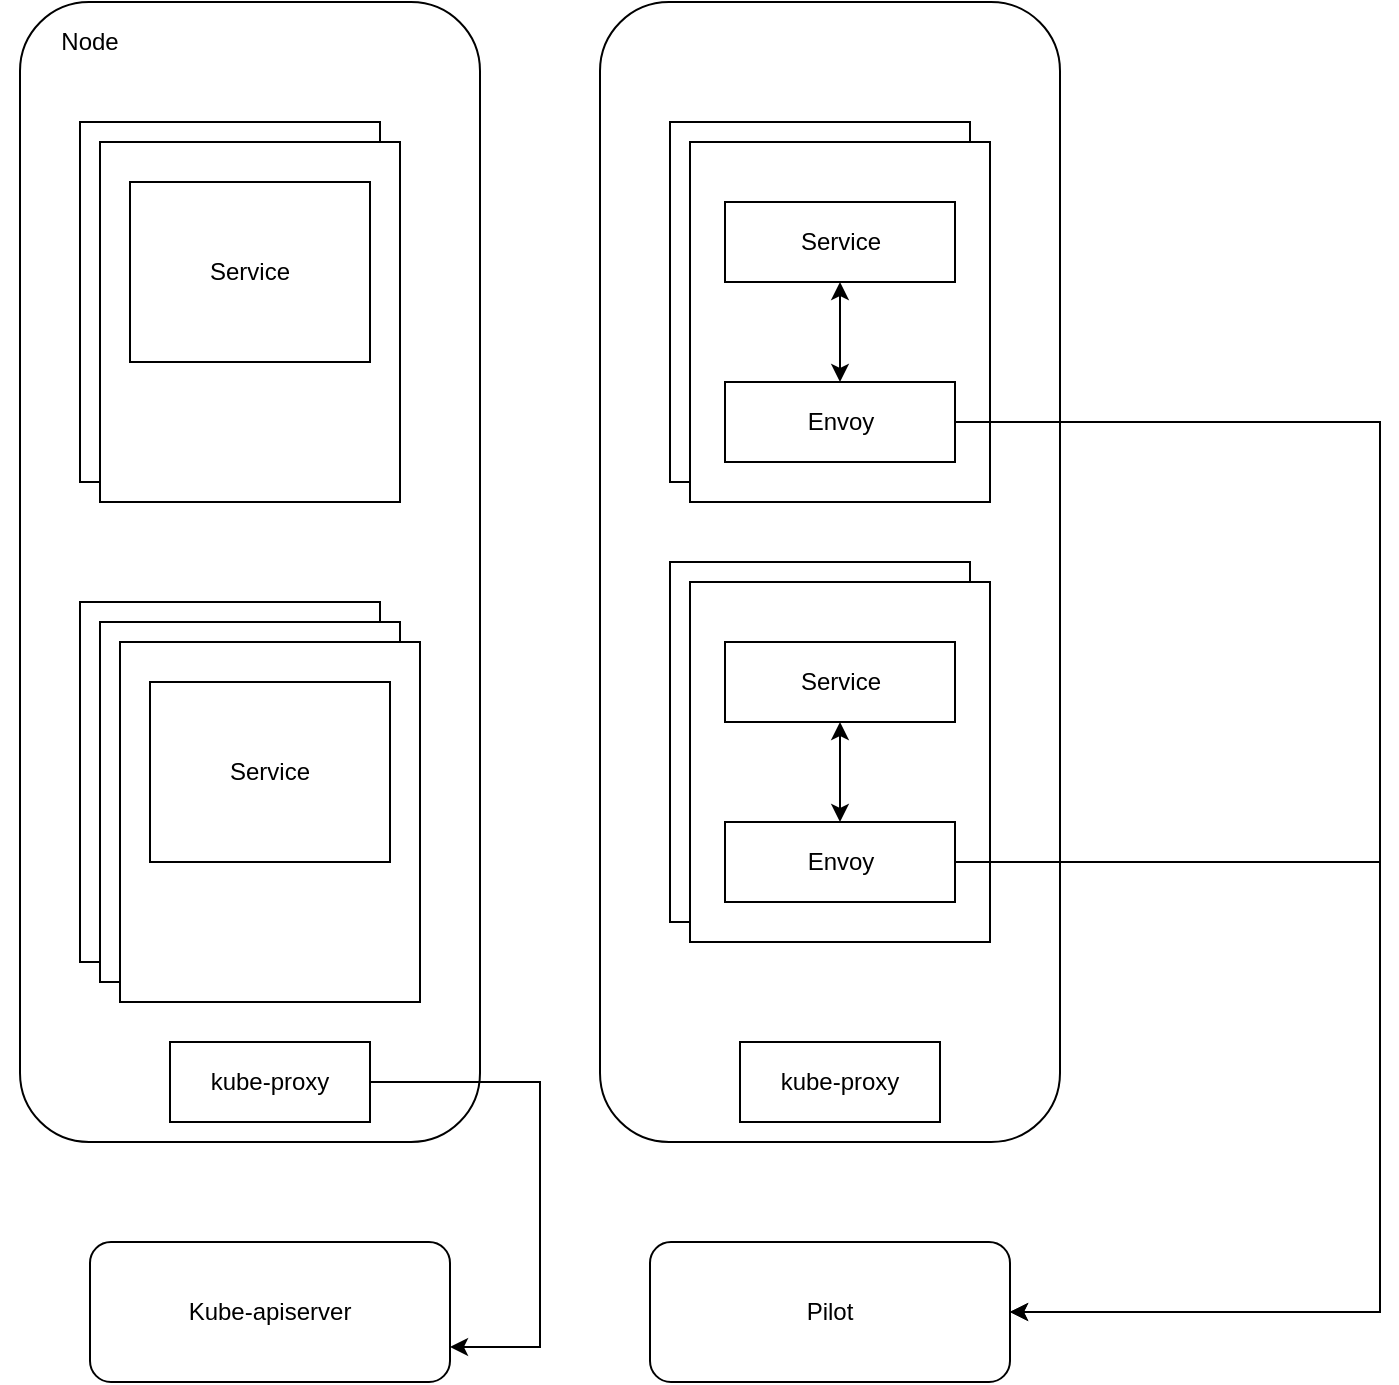 <mxfile version="12.6.5" type="device"><diagram id="1-4oK-Z-D9mWHJM16VNe" name="Page-1"><mxGraphModel dx="1024" dy="592" grid="1" gridSize="10" guides="1" tooltips="1" connect="1" arrows="1" fold="1" page="1" pageScale="1" pageWidth="2339" pageHeight="3300" math="0" shadow="0"><root><mxCell id="0"/><mxCell id="1" parent="0"/><mxCell id="z0kjjOLMRU0qJTThvKn9-1" value="" style="rounded=1;whiteSpace=wrap;html=1;" vertex="1" parent="1"><mxGeometry x="80" y="10" width="230" height="570" as="geometry"/></mxCell><mxCell id="z0kjjOLMRU0qJTThvKn9-2" value="Node" style="text;html=1;strokeColor=none;fillColor=none;align=center;verticalAlign=middle;whiteSpace=wrap;rounded=0;" vertex="1" parent="1"><mxGeometry x="70" y="20" width="90" height="20" as="geometry"/></mxCell><mxCell id="z0kjjOLMRU0qJTThvKn9-3" value="" style="rounded=0;whiteSpace=wrap;html=1;" vertex="1" parent="1"><mxGeometry x="110" y="70" width="150" height="180" as="geometry"/></mxCell><mxCell id="z0kjjOLMRU0qJTThvKn9-4" value="" style="rounded=0;whiteSpace=wrap;html=1;" vertex="1" parent="1"><mxGeometry x="120" y="80" width="150" height="180" as="geometry"/></mxCell><mxCell id="z0kjjOLMRU0qJTThvKn9-5" value="Service" style="rounded=0;whiteSpace=wrap;html=1;" vertex="1" parent="1"><mxGeometry x="135" y="100" width="120" height="90" as="geometry"/></mxCell><mxCell id="z0kjjOLMRU0qJTThvKn9-7" value="" style="rounded=0;whiteSpace=wrap;html=1;" vertex="1" parent="1"><mxGeometry x="110" y="310" width="150" height="180" as="geometry"/></mxCell><mxCell id="z0kjjOLMRU0qJTThvKn9-8" value="" style="rounded=0;whiteSpace=wrap;html=1;" vertex="1" parent="1"><mxGeometry x="120" y="320" width="150" height="180" as="geometry"/></mxCell><mxCell id="z0kjjOLMRU0qJTThvKn9-9" value="" style="rounded=0;whiteSpace=wrap;html=1;" vertex="1" parent="1"><mxGeometry x="130" y="330" width="150" height="180" as="geometry"/></mxCell><mxCell id="z0kjjOLMRU0qJTThvKn9-10" value="Service" style="rounded=0;whiteSpace=wrap;html=1;" vertex="1" parent="1"><mxGeometry x="145" y="350" width="120" height="90" as="geometry"/></mxCell><mxCell id="z0kjjOLMRU0qJTThvKn9-32" style="edgeStyle=orthogonalEdgeStyle;rounded=0;orthogonalLoop=1;jettySize=auto;html=1;entryX=1;entryY=0.75;entryDx=0;entryDy=0;startArrow=none;startFill=0;endArrow=classic;endFill=1;" edge="1" parent="1" source="z0kjjOLMRU0qJTThvKn9-13" target="z0kjjOLMRU0qJTThvKn9-29"><mxGeometry relative="1" as="geometry"><Array as="points"><mxPoint x="340" y="550"/><mxPoint x="340" y="683"/></Array></mxGeometry></mxCell><mxCell id="z0kjjOLMRU0qJTThvKn9-13" value="kube-proxy" style="rounded=0;whiteSpace=wrap;html=1;" vertex="1" parent="1"><mxGeometry x="155" y="530" width="100" height="40" as="geometry"/></mxCell><mxCell id="z0kjjOLMRU0qJTThvKn9-14" value="" style="rounded=1;whiteSpace=wrap;html=1;" vertex="1" parent="1"><mxGeometry x="370" y="10" width="230" height="570" as="geometry"/></mxCell><mxCell id="z0kjjOLMRU0qJTThvKn9-15" value="" style="rounded=0;whiteSpace=wrap;html=1;" vertex="1" parent="1"><mxGeometry x="405" y="70" width="150" height="180" as="geometry"/></mxCell><mxCell id="z0kjjOLMRU0qJTThvKn9-16" value="" style="rounded=0;whiteSpace=wrap;html=1;" vertex="1" parent="1"><mxGeometry x="415" y="80" width="150" height="180" as="geometry"/></mxCell><mxCell id="z0kjjOLMRU0qJTThvKn9-19" style="edgeStyle=orthogonalEdgeStyle;rounded=0;orthogonalLoop=1;jettySize=auto;html=1;startArrow=classic;startFill=1;" edge="1" parent="1" source="z0kjjOLMRU0qJTThvKn9-17" target="z0kjjOLMRU0qJTThvKn9-18"><mxGeometry relative="1" as="geometry"/></mxCell><mxCell id="z0kjjOLMRU0qJTThvKn9-17" value="Service" style="rounded=0;whiteSpace=wrap;html=1;" vertex="1" parent="1"><mxGeometry x="432.5" y="110" width="115" height="40" as="geometry"/></mxCell><mxCell id="z0kjjOLMRU0qJTThvKn9-30" style="edgeStyle=orthogonalEdgeStyle;rounded=0;orthogonalLoop=1;jettySize=auto;html=1;entryX=1;entryY=0.5;entryDx=0;entryDy=0;startArrow=none;startFill=0;endArrow=classic;endFill=1;" edge="1" parent="1" source="z0kjjOLMRU0qJTThvKn9-18" target="z0kjjOLMRU0qJTThvKn9-26"><mxGeometry relative="1" as="geometry"><Array as="points"><mxPoint x="760" y="220"/><mxPoint x="760" y="665"/></Array></mxGeometry></mxCell><mxCell id="z0kjjOLMRU0qJTThvKn9-18" value="Envoy" style="rounded=0;whiteSpace=wrap;html=1;" vertex="1" parent="1"><mxGeometry x="432.5" y="200" width="115" height="40" as="geometry"/></mxCell><mxCell id="z0kjjOLMRU0qJTThvKn9-20" value="" style="rounded=0;whiteSpace=wrap;html=1;" vertex="1" parent="1"><mxGeometry x="405" y="290" width="150" height="180" as="geometry"/></mxCell><mxCell id="z0kjjOLMRU0qJTThvKn9-21" value="" style="rounded=0;whiteSpace=wrap;html=1;" vertex="1" parent="1"><mxGeometry x="415" y="300" width="150" height="180" as="geometry"/></mxCell><mxCell id="z0kjjOLMRU0qJTThvKn9-22" style="edgeStyle=orthogonalEdgeStyle;rounded=0;orthogonalLoop=1;jettySize=auto;html=1;startArrow=classic;startFill=1;" edge="1" parent="1" source="z0kjjOLMRU0qJTThvKn9-23" target="z0kjjOLMRU0qJTThvKn9-24"><mxGeometry relative="1" as="geometry"/></mxCell><mxCell id="z0kjjOLMRU0qJTThvKn9-23" value="Service" style="rounded=0;whiteSpace=wrap;html=1;" vertex="1" parent="1"><mxGeometry x="432.5" y="330" width="115" height="40" as="geometry"/></mxCell><mxCell id="z0kjjOLMRU0qJTThvKn9-31" style="edgeStyle=orthogonalEdgeStyle;rounded=0;orthogonalLoop=1;jettySize=auto;html=1;entryX=1;entryY=0.5;entryDx=0;entryDy=0;startArrow=none;startFill=0;endArrow=classic;endFill=1;" edge="1" parent="1" source="z0kjjOLMRU0qJTThvKn9-24" target="z0kjjOLMRU0qJTThvKn9-26"><mxGeometry relative="1" as="geometry"><Array as="points"><mxPoint x="760" y="440"/><mxPoint x="760" y="665"/></Array></mxGeometry></mxCell><mxCell id="z0kjjOLMRU0qJTThvKn9-24" value="Envoy" style="rounded=0;whiteSpace=wrap;html=1;" vertex="1" parent="1"><mxGeometry x="432.5" y="420" width="115" height="40" as="geometry"/></mxCell><mxCell id="z0kjjOLMRU0qJTThvKn9-25" value="kube-proxy" style="rounded=0;whiteSpace=wrap;html=1;" vertex="1" parent="1"><mxGeometry x="440" y="530" width="100" height="40" as="geometry"/></mxCell><mxCell id="z0kjjOLMRU0qJTThvKn9-26" value="Pilot" style="rounded=1;whiteSpace=wrap;html=1;" vertex="1" parent="1"><mxGeometry x="395" y="630" width="180" height="70" as="geometry"/></mxCell><mxCell id="z0kjjOLMRU0qJTThvKn9-29" value="Kube-apiserver" style="rounded=1;whiteSpace=wrap;html=1;" vertex="1" parent="1"><mxGeometry x="115" y="630" width="180" height="70" as="geometry"/></mxCell></root></mxGraphModel></diagram></mxfile>